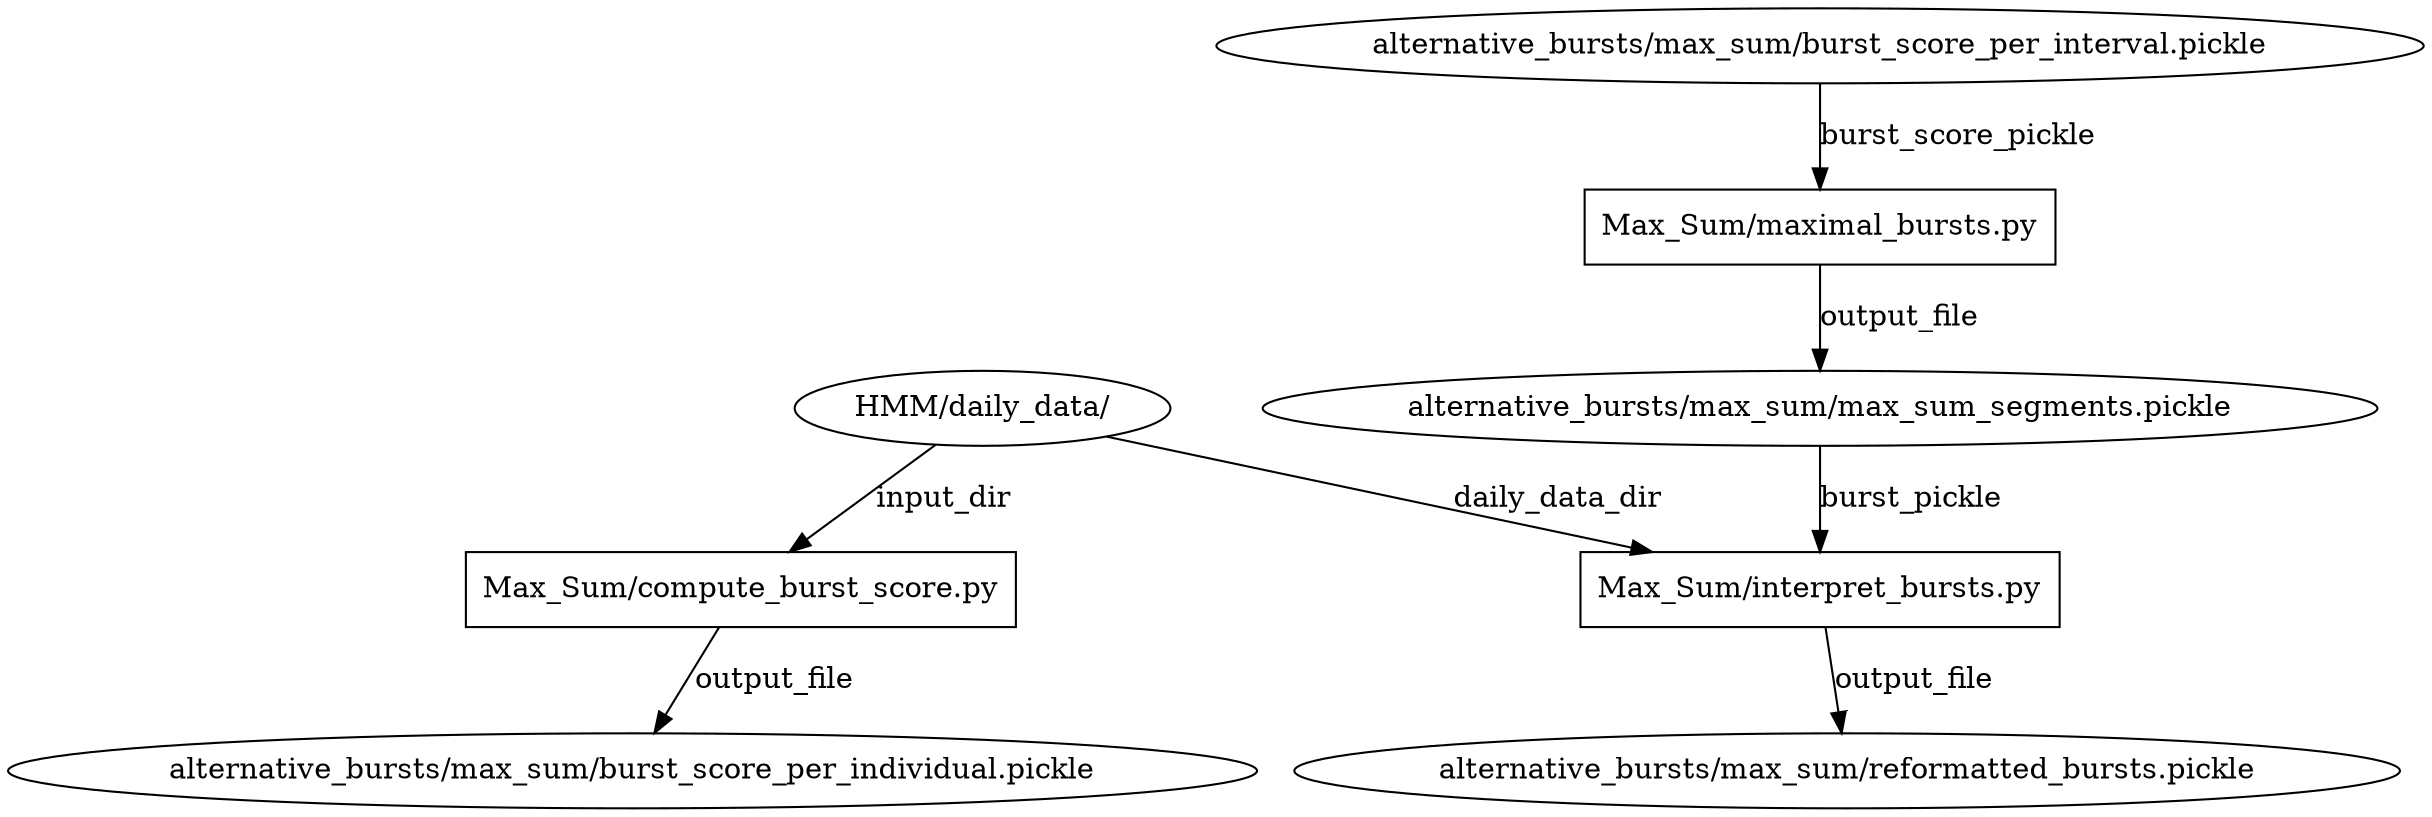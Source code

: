 
DiGraph coordination_software {
    edge [labelfontsize=10.0];
    node [labelfontsize=14.0];
    
    "Max_Sum/compute_burst_score.py" [shape=box];
    "Max_Sum/interpret_bursts.py" [shape=box];
    "Max_Sum/maximal_bursts.py" [shape=box];

    #  === FILES

    "HMM/daily_data/" -> "Max_Sum/compute_burst_score.py" [label="input_dir"];
    "Max_Sum/compute_burst_score.py" -> "alternative_bursts/max_sum/burst_score_per_individual.pickle" [label="output_file"];

    "alternative_bursts/max_sum/max_sum_segments.pickle" -> "Max_Sum/interpret_bursts.py" [label="burst_pickle"];
    "HMM/daily_data/" -> "Max_Sum/interpret_bursts.py" [label="daily_data_dir"];
    "Max_Sum/interpret_bursts.py" -> "alternative_bursts/max_sum/reformatted_bursts.pickle" [label="output_file"];

    "alternative_bursts/max_sum/burst_score_per_interval.pickle" -> "Max_Sum/maximal_bursts.py" [label="burst_score_pickle"];
    "Max_Sum/maximal_bursts.py" -> "alternative_bursts/max_sum/max_sum_segments.pickle" [label="output_file"];

   
}
